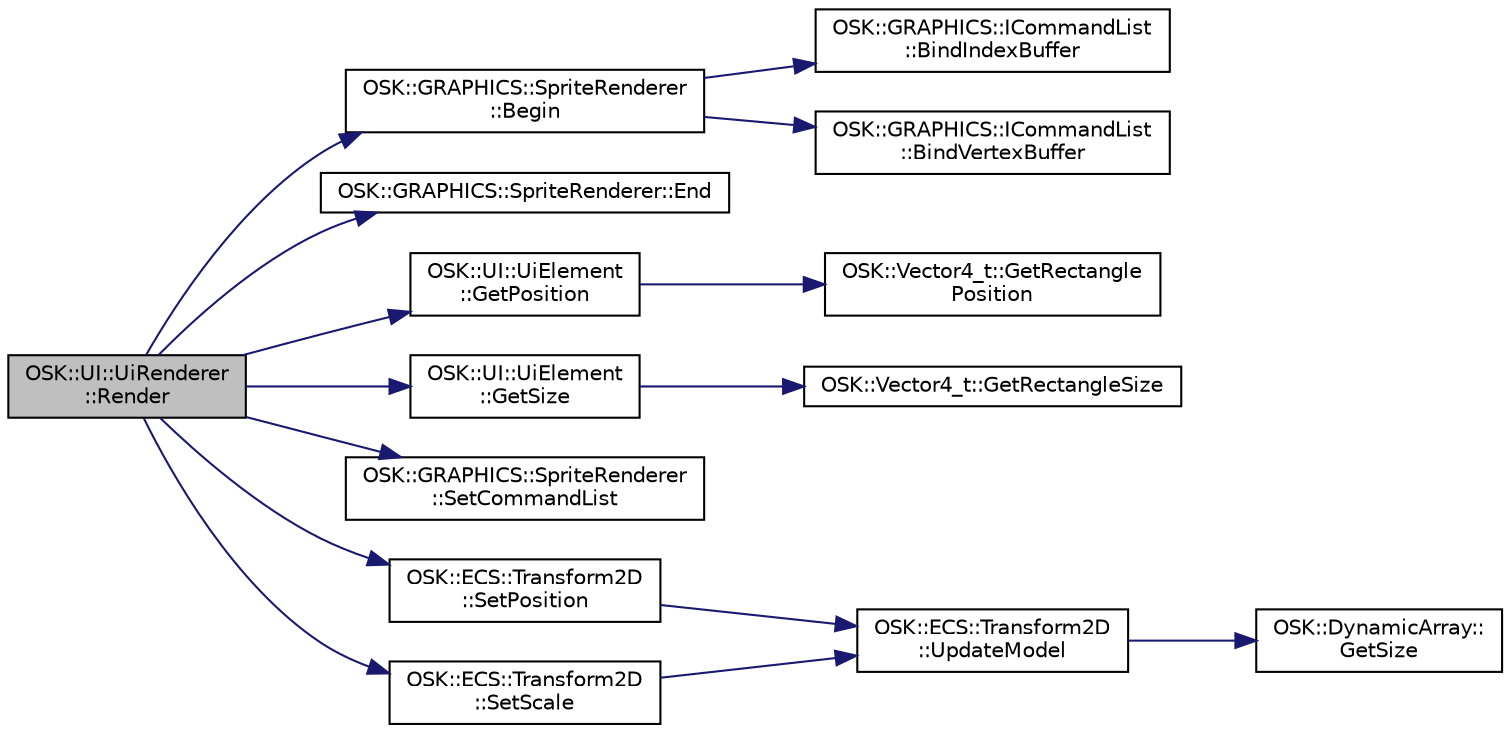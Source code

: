 digraph "OSK::UI::UiRenderer::Render"
{
 // LATEX_PDF_SIZE
  edge [fontname="Helvetica",fontsize="10",labelfontname="Helvetica",labelfontsize="10"];
  node [fontname="Helvetica",fontsize="10",shape=record];
  rankdir="LR";
  Node1 [label="OSK::UI::UiRenderer\l::Render",height=0.2,width=0.4,color="black", fillcolor="grey75", style="filled", fontcolor="black",tooltip="Renderiza un elemento de UI y sus hijos."];
  Node1 -> Node2 [color="midnightblue",fontsize="10",style="solid"];
  Node2 [label="OSK::GRAPHICS::SpriteRenderer\l::Begin",height=0.2,width=0.4,color="black", fillcolor="white", style="filled",URL="$class_o_s_k_1_1_g_r_a_p_h_i_c_s_1_1_sprite_renderer.html#a2ae2a44a9c2fb615b298afb0d8fbf603",tooltip="Inicializa el renderizado 2D, estableciendo la cámara 2D que se usará durante el renderizado."];
  Node2 -> Node3 [color="midnightblue",fontsize="10",style="solid"];
  Node3 [label="OSK::GRAPHICS::ICommandList\l::BindIndexBuffer",height=0.2,width=0.4,color="black", fillcolor="white", style="filled",URL="$class_o_s_k_1_1_g_r_a_p_h_i_c_s_1_1_i_command_list.html#a12d4cae3d3f616dcc3a4b827a8abb5d5",tooltip="Establece el index buffer que se va a usar en los próximos renderizados."];
  Node2 -> Node4 [color="midnightblue",fontsize="10",style="solid"];
  Node4 [label="OSK::GRAPHICS::ICommandList\l::BindVertexBuffer",height=0.2,width=0.4,color="black", fillcolor="white", style="filled",URL="$class_o_s_k_1_1_g_r_a_p_h_i_c_s_1_1_i_command_list.html#a5e41e7a449345ecc167ea9bc5a857211",tooltip="Establece el vertex buffer que se va a usar en los próximos renderizados."];
  Node1 -> Node5 [color="midnightblue",fontsize="10",style="solid"];
  Node5 [label="OSK::GRAPHICS::SpriteRenderer::End",height=0.2,width=0.4,color="black", fillcolor="white", style="filled",URL="$class_o_s_k_1_1_g_r_a_p_h_i_c_s_1_1_sprite_renderer.html#a614b8a5f4e11f2b4a32cfd0710781c9f",tooltip="Finaliza el renderizado 2D."];
  Node1 -> Node6 [color="midnightblue",fontsize="10",style="solid"];
  Node6 [label="OSK::UI::UiElement\l::GetPosition",height=0.2,width=0.4,color="black", fillcolor="white", style="filled",URL="$class_o_s_k_1_1_u_i_1_1_ui_element.html#a149356f170eea74cf36060040320e7f4",tooltip="Devuelve la posición respecto al padre."];
  Node6 -> Node7 [color="midnightblue",fontsize="10",style="solid"];
  Node7 [label="OSK::Vector4_t::GetRectangle\lPosition",height=0.2,width=0.4,color="black", fillcolor="white", style="filled",URL="$class_o_s_k_1_1_vector4__t.html#a5e636ce8403b0b63545ffcb296381890",tooltip="Obtiene la posición del rectángulo (X, Y)."];
  Node1 -> Node8 [color="midnightblue",fontsize="10",style="solid"];
  Node8 [label="OSK::UI::UiElement\l::GetSize",height=0.2,width=0.4,color="black", fillcolor="white", style="filled",URL="$class_o_s_k_1_1_u_i_1_1_ui_element.html#a077cd1c33eebebc27c9b1091a8524d68",tooltip="Devuelve el tamaño respecto al padre."];
  Node8 -> Node9 [color="midnightblue",fontsize="10",style="solid"];
  Node9 [label="OSK::Vector4_t::GetRectangleSize",height=0.2,width=0.4,color="black", fillcolor="white", style="filled",URL="$class_o_s_k_1_1_vector4__t.html#a96bdc916373a99e5b58ad770fa9b271e",tooltip="Obtiene el tamaño del rectángulo (Z, W)."];
  Node1 -> Node10 [color="midnightblue",fontsize="10",style="solid"];
  Node10 [label="OSK::GRAPHICS::SpriteRenderer\l::SetCommandList",height=0.2,width=0.4,color="black", fillcolor="white", style="filled",URL="$class_o_s_k_1_1_g_r_a_p_h_i_c_s_1_1_sprite_renderer.html#a103d94e314984318d0d99e7d07752601",tooltip="Establece la cola de comandos sobre la que se grabarán los comandos de renderizado."];
  Node1 -> Node11 [color="midnightblue",fontsize="10",style="solid"];
  Node11 [label="OSK::ECS::Transform2D\l::SetPosition",height=0.2,width=0.4,color="black", fillcolor="white", style="filled",URL="$class_o_s_k_1_1_e_c_s_1_1_transform2_d.html#ab2b4d541641214df156f56415ae97d13",tooltip="Establece la posición."];
  Node11 -> Node12 [color="midnightblue",fontsize="10",style="solid"];
  Node12 [label="OSK::ECS::Transform2D\l::UpdateModel",height=0.2,width=0.4,color="black", fillcolor="white", style="filled",URL="$class_o_s_k_1_1_e_c_s_1_1_transform2_d.html#a7f0d1cae30ec803e5d55019c97bce79a",tooltip="Actualiza la matriz modelo, y la de sus hijos."];
  Node12 -> Node13 [color="midnightblue",fontsize="10",style="solid"];
  Node13 [label="OSK::DynamicArray::\lGetSize",height=0.2,width=0.4,color="black", fillcolor="white", style="filled",URL="$class_o_s_k_1_1_dynamic_array.html#a94d0cbf0543d0c976de674d31b15df90",tooltip="Devuelve el número de elementos almacenados."];
  Node1 -> Node14 [color="midnightblue",fontsize="10",style="solid"];
  Node14 [label="OSK::ECS::Transform2D\l::SetScale",height=0.2,width=0.4,color="black", fillcolor="white", style="filled",URL="$class_o_s_k_1_1_e_c_s_1_1_transform2_d.html#a4dacdf71db229722717bc2fe710edc36",tooltip="Establece la escala."];
  Node14 -> Node12 [color="midnightblue",fontsize="10",style="solid"];
}
